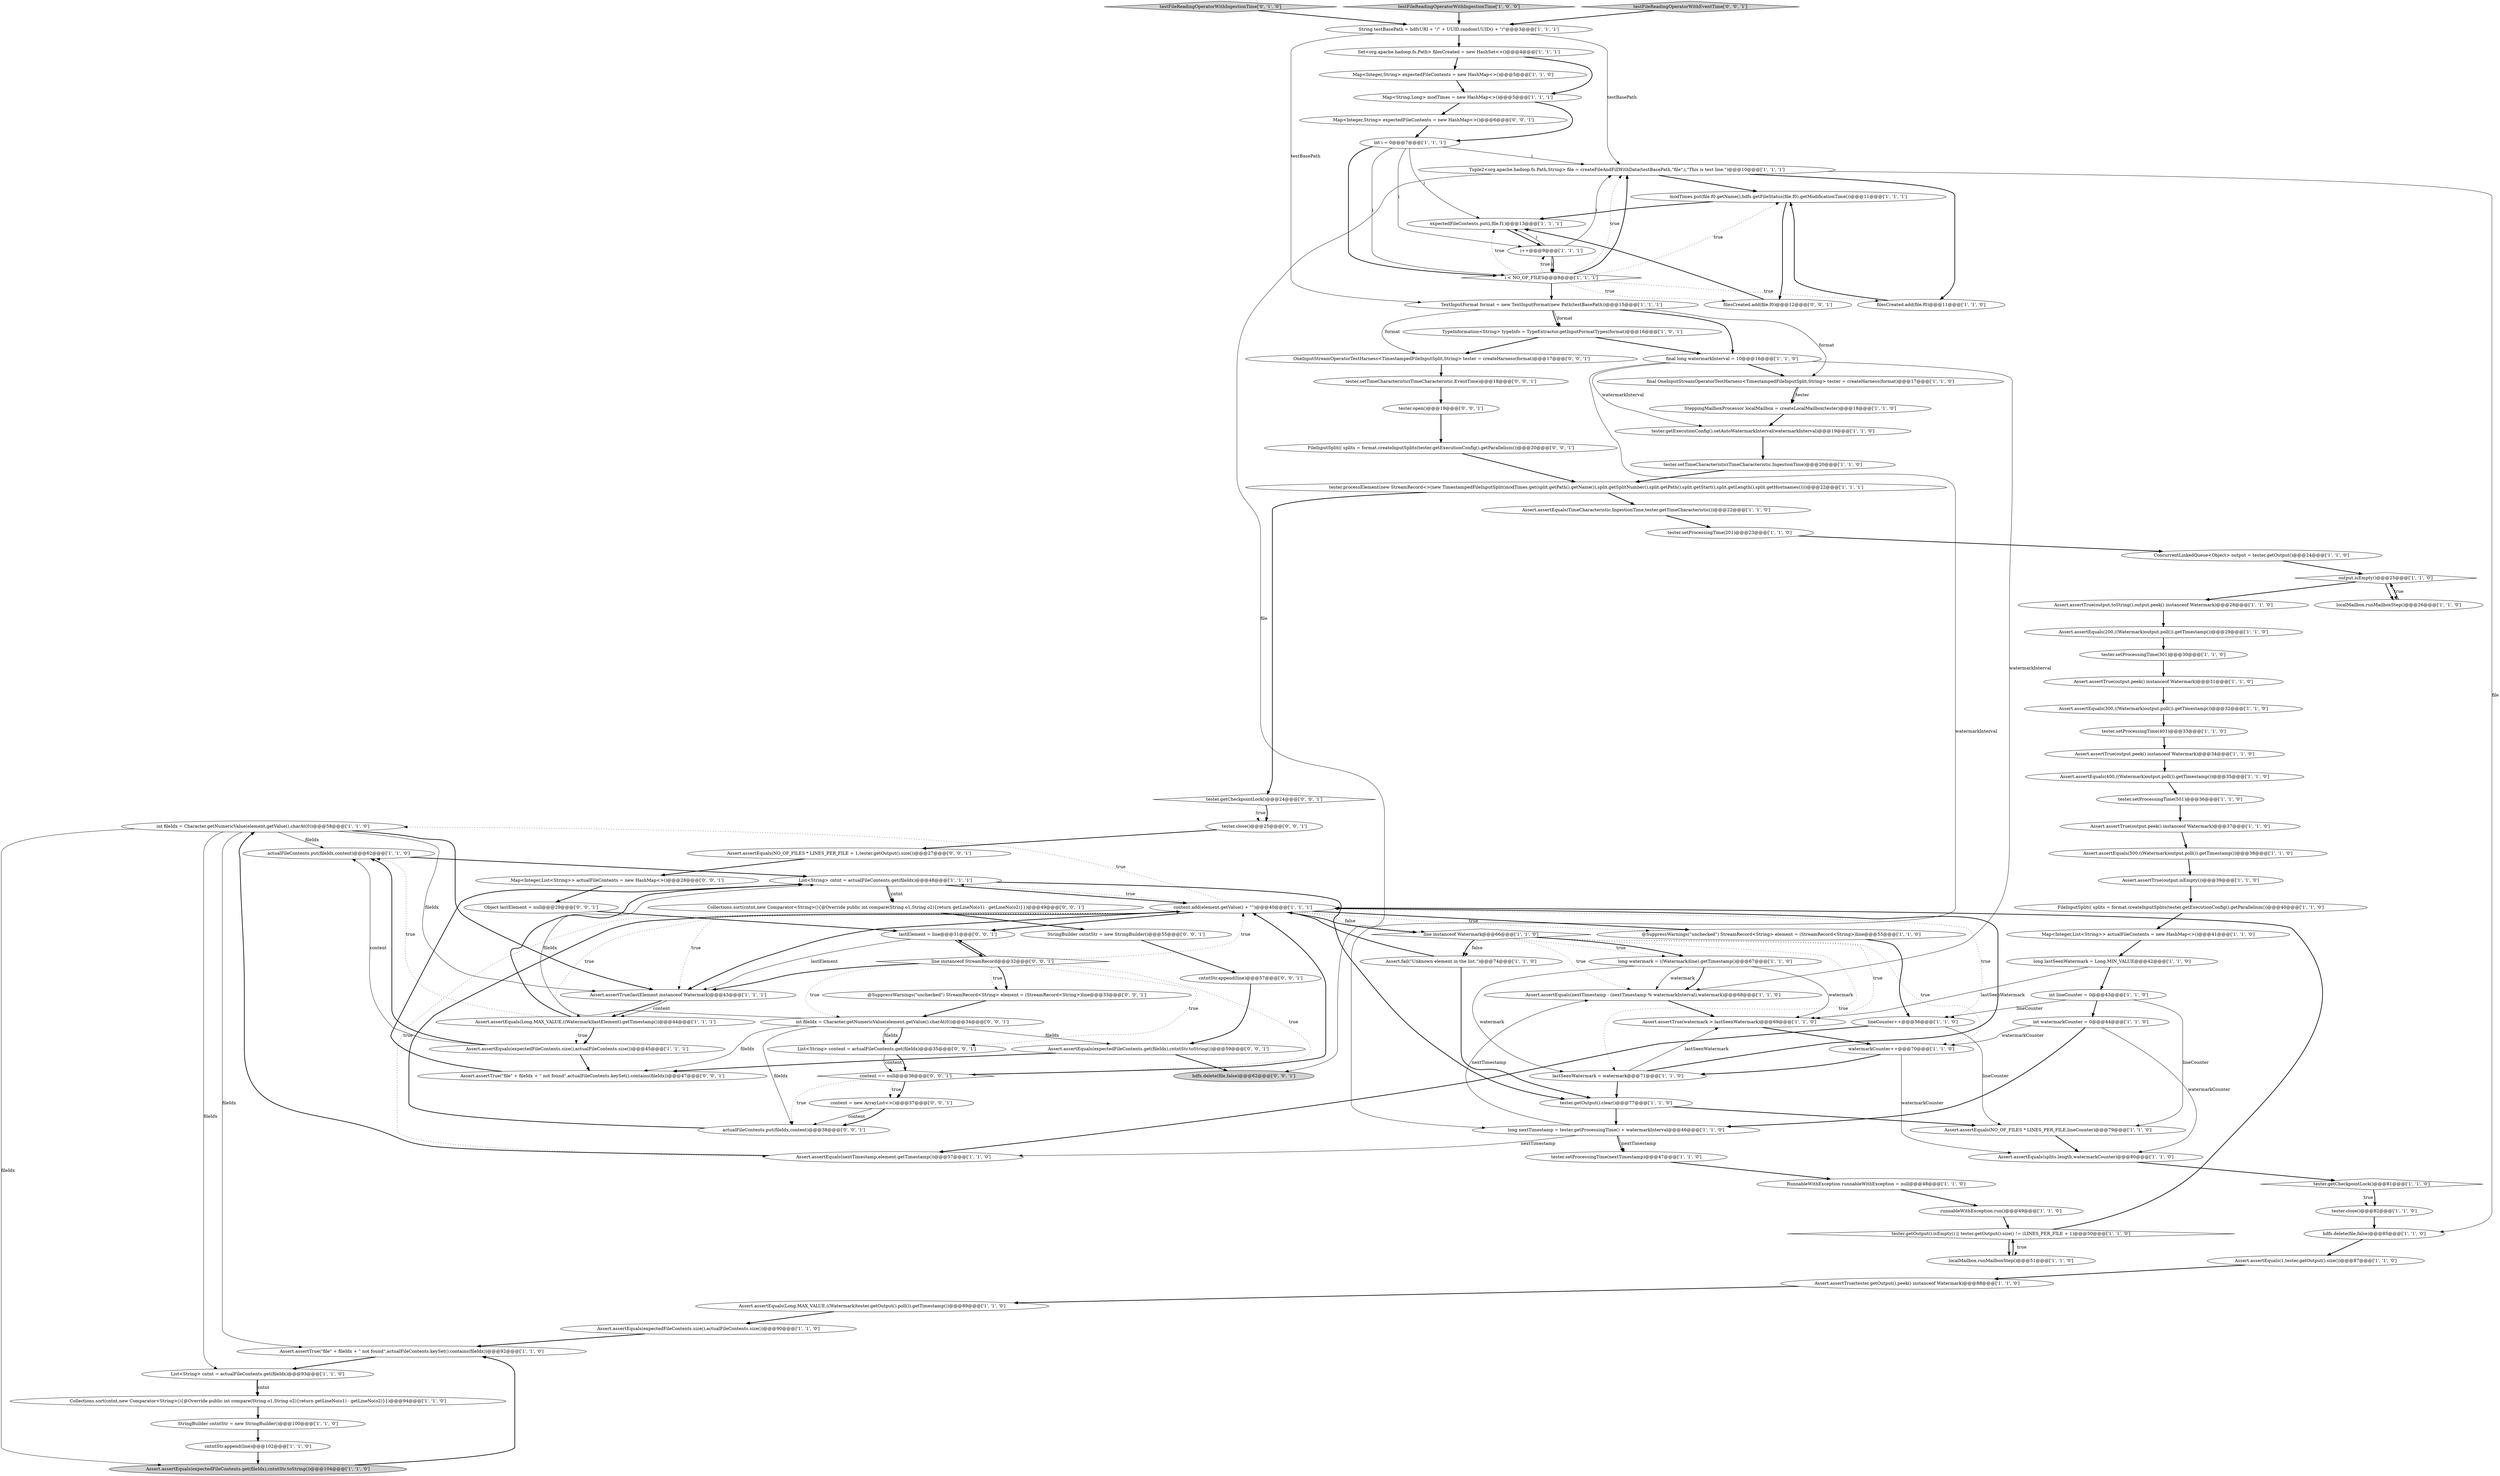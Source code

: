 digraph {
55 [style = filled, label = "tester.close()@@@82@@@['1', '1', '0']", fillcolor = white, shape = ellipse image = "AAA0AAABBB1BBB"];
81 [style = filled, label = "testFileReadingOperatorWithIngestionTime['0', '1', '0']", fillcolor = lightgray, shape = diamond image = "AAA0AAABBB2BBB"];
37 [style = filled, label = "Assert.assertEquals(expectedFileContents.size(),actualFileContents.size())@@@90@@@['1', '1', '0']", fillcolor = white, shape = ellipse image = "AAA0AAABBB1BBB"];
22 [style = filled, label = "long lastSeenWatermark = Long.MIN_VALUE@@@42@@@['1', '1', '0']", fillcolor = white, shape = ellipse image = "AAA0AAABBB1BBB"];
46 [style = filled, label = "localMailbox.runMailboxStep()@@@26@@@['1', '1', '0']", fillcolor = white, shape = ellipse image = "AAA0AAABBB1BBB"];
78 [style = filled, label = "Assert.assertEquals(500,((Watermark)output.poll()).getTimestamp())@@@38@@@['1', '1', '0']", fillcolor = white, shape = ellipse image = "AAA0AAABBB1BBB"];
10 [style = filled, label = "FileInputSplit(( splits = format.createInputSplits(tester.getExecutionConfig().getParallelism())@@@40@@@['1', '1', '0']", fillcolor = white, shape = ellipse image = "AAA0AAABBB1BBB"];
30 [style = filled, label = "Assert.assertEquals(splits.length,watermarkCounter)@@@80@@@['1', '1', '0']", fillcolor = white, shape = ellipse image = "AAA0AAABBB1BBB"];
29 [style = filled, label = "final long watermarkInterval = 10@@@16@@@['1', '1', '0']", fillcolor = white, shape = ellipse image = "AAA0AAABBB1BBB"];
61 [style = filled, label = "Assert.assertEquals(nextTimestamp,element.getTimestamp())@@@57@@@['1', '1', '0']", fillcolor = white, shape = ellipse image = "AAA0AAABBB1BBB"];
74 [style = filled, label = "runnableWithException.run()@@@49@@@['1', '1', '0']", fillcolor = white, shape = ellipse image = "AAA0AAABBB1BBB"];
16 [style = filled, label = "Assert.assertEquals(Long.MAX_VALUE,((Watermark)tester.getOutput().poll()).getTimestamp())@@@89@@@['1', '1', '0']", fillcolor = white, shape = ellipse image = "AAA0AAABBB1BBB"];
86 [style = filled, label = "hdfs.delete(file,false)@@@62@@@['0', '0', '1']", fillcolor = lightgray, shape = ellipse image = "AAA0AAABBB3BBB"];
62 [style = filled, label = "line instanceof Watermark@@@66@@@['1', '1', '0']", fillcolor = white, shape = diamond image = "AAA0AAABBB1BBB"];
19 [style = filled, label = "Assert.assertTrue(tester.getOutput().peek() instanceof Watermark)@@@88@@@['1', '1', '0']", fillcolor = white, shape = ellipse image = "AAA0AAABBB1BBB"];
96 [style = filled, label = "OneInputStreamOperatorTestHarness<TimestampedFileInputSplit,String> tester = createHarness(format)@@@17@@@['0', '0', '1']", fillcolor = white, shape = ellipse image = "AAA0AAABBB3BBB"];
101 [style = filled, label = "@SuppressWarnings(\"unchecked\") StreamRecord<String> element = (StreamRecord<String>)line@@@33@@@['0', '0', '1']", fillcolor = white, shape = ellipse image = "AAA0AAABBB3BBB"];
45 [style = filled, label = "tester.setProcessingTime(201)@@@23@@@['1', '1', '0']", fillcolor = white, shape = ellipse image = "AAA0AAABBB1BBB"];
13 [style = filled, label = "content.add(element.getValue() + \"\")@@@40@@@['1', '1', '1']", fillcolor = white, shape = ellipse image = "AAA0AAABBB1BBB"];
4 [style = filled, label = "output.isEmpty()@@@25@@@['1', '1', '0']", fillcolor = white, shape = diamond image = "AAA0AAABBB1BBB"];
26 [style = filled, label = "Assert.assertEquals(TimeCharacteristic.IngestionTime,tester.getTimeCharacteristic())@@@22@@@['1', '1', '0']", fillcolor = white, shape = ellipse image = "AAA0AAABBB1BBB"];
68 [style = filled, label = "localMailbox.runMailboxStep()@@@51@@@['1', '1', '0']", fillcolor = white, shape = ellipse image = "AAA0AAABBB1BBB"];
94 [style = filled, label = "int fileIdx = Character.getNumericValue(element.getValue().charAt(0))@@@34@@@['0', '0', '1']", fillcolor = white, shape = ellipse image = "AAA0AAABBB3BBB"];
80 [style = filled, label = "Assert.assertTrue(output.peek() instanceof Watermark)@@@37@@@['1', '1', '0']", fillcolor = white, shape = ellipse image = "AAA0AAABBB1BBB"];
50 [style = filled, label = "tester.getCheckpointLock()@@@81@@@['1', '1', '0']", fillcolor = white, shape = diamond image = "AAA0AAABBB1BBB"];
65 [style = filled, label = "Assert.assertEquals(400,((Watermark)output.poll()).getTimestamp())@@@35@@@['1', '1', '0']", fillcolor = white, shape = ellipse image = "AAA0AAABBB1BBB"];
36 [style = filled, label = "hdfs.delete(file,false)@@@85@@@['1', '1', '0']", fillcolor = white, shape = ellipse image = "AAA0AAABBB1BBB"];
8 [style = filled, label = "tester.setProcessingTime(401)@@@33@@@['1', '1', '0']", fillcolor = white, shape = ellipse image = "AAA0AAABBB1BBB"];
63 [style = filled, label = "String testBasePath = hdfsURI + \"/\" + UUID.randomUUID() + \"/\"@@@3@@@['1', '1', '1']", fillcolor = white, shape = ellipse image = "AAA0AAABBB1BBB"];
33 [style = filled, label = "Map<String,Long> modTimes = new HashMap<>()@@@5@@@['1', '1', '1']", fillcolor = white, shape = ellipse image = "AAA0AAABBB1BBB"];
2 [style = filled, label = "Assert.assertTrue(output.isEmpty())@@@39@@@['1', '1', '0']", fillcolor = white, shape = ellipse image = "AAA0AAABBB1BBB"];
66 [style = filled, label = "Set<org.apache.hadoop.fs.Path> filesCreated = new HashSet<>()@@@4@@@['1', '1', '1']", fillcolor = white, shape = ellipse image = "AAA0AAABBB1BBB"];
70 [style = filled, label = "Assert.assertTrue(output.toString(),output.peek() instanceof Watermark)@@@28@@@['1', '1', '0']", fillcolor = white, shape = ellipse image = "AAA0AAABBB1BBB"];
51 [style = filled, label = "Assert.assertEquals(expectedFileContents.size(),actualFileContents.size())@@@45@@@['1', '1', '1']", fillcolor = white, shape = ellipse image = "AAA0AAABBB1BBB"];
71 [style = filled, label = "List<String> cntnt = actualFileContents.get(fileIdx)@@@48@@@['1', '1', '1']", fillcolor = white, shape = ellipse image = "AAA0AAABBB1BBB"];
100 [style = filled, label = "Collections.sort(cntnt,new Comparator<String>(){@Override public int compare(String o1,String o2){return getLineNo(o1) - getLineNo(o2)}})@@@49@@@['0', '0', '1']", fillcolor = white, shape = ellipse image = "AAA0AAABBB3BBB"];
54 [style = filled, label = "Map<Integer,List<String>> actualFileContents = new HashMap<>()@@@41@@@['1', '1', '0']", fillcolor = white, shape = ellipse image = "AAA0AAABBB1BBB"];
39 [style = filled, label = "Assert.assertEquals(Long.MAX_VALUE,((Watermark)lastElement).getTimestamp())@@@44@@@['1', '1', '1']", fillcolor = white, shape = ellipse image = "AAA0AAABBB1BBB"];
7 [style = filled, label = "modTimes.put(file.f0.getName(),hdfs.getFileStatus(file.f0).getModificationTime())@@@11@@@['1', '1', '1']", fillcolor = white, shape = ellipse image = "AAA0AAABBB1BBB"];
93 [style = filled, label = "List<String> content = actualFileContents.get(fileIdx)@@@35@@@['0', '0', '1']", fillcolor = white, shape = ellipse image = "AAA0AAABBB3BBB"];
67 [style = filled, label = "expectedFileContents.put(i,file.f1)@@@13@@@['1', '1', '1']", fillcolor = white, shape = ellipse image = "AAA0AAABBB1BBB"];
49 [style = filled, label = "testFileReadingOperatorWithIngestionTime['1', '0', '0']", fillcolor = lightgray, shape = diamond image = "AAA0AAABBB1BBB"];
20 [style = filled, label = "long watermark = ((Watermark)line).getTimestamp()@@@67@@@['1', '1', '0']", fillcolor = white, shape = ellipse image = "AAA0AAABBB1BBB"];
0 [style = filled, label = "Assert.assertEquals(NO_OF_FILES * LINES_PER_FILE,lineCounter)@@@79@@@['1', '1', '0']", fillcolor = white, shape = ellipse image = "AAA0AAABBB1BBB"];
79 [style = filled, label = "i++@@@9@@@['1', '1', '1']", fillcolor = white, shape = ellipse image = "AAA0AAABBB1BBB"];
59 [style = filled, label = "actualFileContents.put(fileIdx,content)@@@62@@@['1', '1', '0']", fillcolor = white, shape = ellipse image = "AAA0AAABBB1BBB"];
43 [style = filled, label = "Map<Integer,String> expectedFileContents = new HashMap<>()@@@5@@@['1', '1', '0']", fillcolor = white, shape = ellipse image = "AAA0AAABBB1BBB"];
57 [style = filled, label = "SteppingMailboxProcessor localMailbox = createLocalMailbox(tester)@@@18@@@['1', '1', '0']", fillcolor = white, shape = ellipse image = "AAA0AAABBB1BBB"];
32 [style = filled, label = "tester.setProcessingTime(501)@@@36@@@['1', '1', '0']", fillcolor = white, shape = ellipse image = "AAA0AAABBB1BBB"];
5 [style = filled, label = "int i = 0@@@7@@@['1', '1', '1']", fillcolor = white, shape = ellipse image = "AAA0AAABBB1BBB"];
1 [style = filled, label = "TextInputFormat format = new TextInputFormat(new Path(testBasePath))@@@15@@@['1', '1', '1']", fillcolor = white, shape = ellipse image = "AAA0AAABBB1BBB"];
106 [style = filled, label = "filesCreated.add(file.f0)@@@12@@@['0', '0', '1']", fillcolor = white, shape = ellipse image = "AAA0AAABBB3BBB"];
17 [style = filled, label = "long nextTimestamp = tester.getProcessingTime() + watermarkInterval@@@46@@@['1', '1', '0']", fillcolor = white, shape = ellipse image = "AAA0AAABBB1BBB"];
9 [style = filled, label = "int fileIdx = Character.getNumericValue(element.getValue().charAt(0))@@@58@@@['1', '1', '0']", fillcolor = white, shape = ellipse image = "AAA0AAABBB1BBB"];
52 [style = filled, label = "tester.getOutput().isEmpty() || tester.getOutput().size() != (LINES_PER_FILE + 1)@@@50@@@['1', '1', '0']", fillcolor = white, shape = diamond image = "AAA0AAABBB1BBB"];
99 [style = filled, label = "Map<Integer,String> expectedFileContents = new HashMap<>()@@@6@@@['0', '0', '1']", fillcolor = white, shape = ellipse image = "AAA0AAABBB3BBB"];
73 [style = filled, label = "Assert.assertTrue(output.peek() instanceof Watermark)@@@31@@@['1', '1', '0']", fillcolor = white, shape = ellipse image = "AAA0AAABBB1BBB"];
104 [style = filled, label = "StringBuilder cntntStr = new StringBuilder()@@@55@@@['0', '0', '1']", fillcolor = white, shape = ellipse image = "AAA0AAABBB3BBB"];
64 [style = filled, label = "Assert.fail(\"Unknown element in the list.\")@@@74@@@['1', '1', '0']", fillcolor = white, shape = ellipse image = "AAA0AAABBB1BBB"];
40 [style = filled, label = "List<String> cntnt = actualFileContents.get(fileIdx)@@@93@@@['1', '1', '0']", fillcolor = white, shape = ellipse image = "AAA0AAABBB1BBB"];
3 [style = filled, label = "tester.getExecutionConfig().setAutoWatermarkInterval(watermarkInterval)@@@19@@@['1', '1', '0']", fillcolor = white, shape = ellipse image = "AAA0AAABBB1BBB"];
21 [style = filled, label = "TypeInformation<String> typeInfo = TypeExtractor.getInputFormatTypes(format)@@@16@@@['1', '0', '1']", fillcolor = white, shape = ellipse image = "AAA0AAABBB1BBB"];
58 [style = filled, label = "int watermarkCounter = 0@@@44@@@['1', '1', '0']", fillcolor = white, shape = ellipse image = "AAA0AAABBB1BBB"];
23 [style = filled, label = "Tuple2<org.apache.hadoop.fs.Path,String> file = createFileAndFillWithData(testBasePath,\"file\",i,\"This is test line.\")@@@10@@@['1', '1', '1']", fillcolor = white, shape = ellipse image = "AAA0AAABBB1BBB"];
77 [style = filled, label = "tester.setTimeCharacteristic(TimeCharacteristic.IngestionTime)@@@20@@@['1', '1', '0']", fillcolor = white, shape = ellipse image = "AAA0AAABBB1BBB"];
24 [style = filled, label = "tester.setProcessingTime(nextTimestamp)@@@47@@@['1', '1', '0']", fillcolor = white, shape = ellipse image = "AAA0AAABBB1BBB"];
89 [style = filled, label = "cntntStr.append(line)@@@57@@@['0', '0', '1']", fillcolor = white, shape = ellipse image = "AAA0AAABBB3BBB"];
72 [style = filled, label = "Assert.assertEquals(200,((Watermark)output.poll()).getTimestamp())@@@29@@@['1', '1', '0']", fillcolor = white, shape = ellipse image = "AAA0AAABBB1BBB"];
97 [style = filled, label = "actualFileContents.put(fileIdx,content)@@@38@@@['0', '0', '1']", fillcolor = white, shape = ellipse image = "AAA0AAABBB3BBB"];
75 [style = filled, label = "Assert.assertEquals(300,((Watermark)output.poll()).getTimestamp())@@@32@@@['1', '1', '0']", fillcolor = white, shape = ellipse image = "AAA0AAABBB1BBB"];
31 [style = filled, label = "Assert.assertEquals(nextTimestamp - (nextTimestamp % watermarkInterval),watermark)@@@68@@@['1', '1', '0']", fillcolor = white, shape = ellipse image = "AAA0AAABBB1BBB"];
84 [style = filled, label = "tester.setTimeCharacteristic(TimeCharacteristic.EventTime)@@@18@@@['0', '0', '1']", fillcolor = white, shape = ellipse image = "AAA0AAABBB3BBB"];
105 [style = filled, label = "Map<Integer,List<String>> actualFileContents = new HashMap<>()@@@28@@@['0', '0', '1']", fillcolor = white, shape = ellipse image = "AAA0AAABBB3BBB"];
15 [style = filled, label = "watermarkCounter++@@@70@@@['1', '1', '0']", fillcolor = white, shape = ellipse image = "AAA0AAABBB1BBB"];
34 [style = filled, label = "Assert.assertTrue(output.peek() instanceof Watermark)@@@34@@@['1', '1', '0']", fillcolor = white, shape = ellipse image = "AAA0AAABBB1BBB"];
98 [style = filled, label = "Assert.assertTrue(\"file\" + fileIdx + \" not found\",actualFileContents.keySet().contains(fileIdx))@@@47@@@['0', '0', '1']", fillcolor = white, shape = ellipse image = "AAA0AAABBB3BBB"];
76 [style = filled, label = "int lineCounter = 0@@@43@@@['1', '1', '0']", fillcolor = white, shape = ellipse image = "AAA0AAABBB1BBB"];
14 [style = filled, label = "Assert.assertEquals(expectedFileContents.get(fileIdx),cntntStr.toString())@@@104@@@['1', '1', '0']", fillcolor = lightgray, shape = ellipse image = "AAA0AAABBB1BBB"];
83 [style = filled, label = "tester.close()@@@25@@@['0', '0', '1']", fillcolor = white, shape = ellipse image = "AAA0AAABBB3BBB"];
90 [style = filled, label = "FileInputSplit(( splits = format.createInputSplits(tester.getExecutionConfig().getParallelism())@@@20@@@['0', '0', '1']", fillcolor = white, shape = ellipse image = "AAA0AAABBB3BBB"];
103 [style = filled, label = "lastElement = line@@@31@@@['0', '0', '1']", fillcolor = white, shape = ellipse image = "AAA0AAABBB3BBB"];
48 [style = filled, label = "final OneInputStreamOperatorTestHarness<TimestampedFileInputSplit,String> tester = createHarness(format)@@@17@@@['1', '1', '0']", fillcolor = white, shape = ellipse image = "AAA0AAABBB1BBB"];
82 [style = filled, label = "Object lastElement = null@@@29@@@['0', '0', '1']", fillcolor = white, shape = ellipse image = "AAA0AAABBB3BBB"];
102 [style = filled, label = "Assert.assertEquals(NO_OF_FILES * LINES_PER_FILE + 1,tester.getOutput().size())@@@27@@@['0', '0', '1']", fillcolor = white, shape = ellipse image = "AAA0AAABBB3BBB"];
69 [style = filled, label = "Assert.assertTrue(watermark > lastSeenWatermark)@@@69@@@['1', '1', '0']", fillcolor = white, shape = ellipse image = "AAA0AAABBB1BBB"];
42 [style = filled, label = "tester.setProcessingTime(301)@@@30@@@['1', '1', '0']", fillcolor = white, shape = ellipse image = "AAA0AAABBB1BBB"];
47 [style = filled, label = "Assert.assertTrue(lastElement instanceof Watermark)@@@43@@@['1', '1', '1']", fillcolor = white, shape = ellipse image = "AAA0AAABBB1BBB"];
87 [style = filled, label = "line instanceof StreamRecord@@@32@@@['0', '0', '1']", fillcolor = white, shape = diamond image = "AAA0AAABBB3BBB"];
85 [style = filled, label = "tester.open()@@@19@@@['0', '0', '1']", fillcolor = white, shape = ellipse image = "AAA0AAABBB3BBB"];
12 [style = filled, label = "Collections.sort(cntnt,new Comparator<String>(){@Override public int compare(String o1,String o2){return getLineNo(o1) - getLineNo(o2)}})@@@94@@@['1', '1', '0']", fillcolor = white, shape = ellipse image = "AAA0AAABBB1BBB"];
28 [style = filled, label = "@SuppressWarnings(\"unchecked\") StreamRecord<String> element = (StreamRecord<String>)line@@@55@@@['1', '1', '0']", fillcolor = white, shape = ellipse image = "AAA0AAABBB1BBB"];
95 [style = filled, label = "content == null@@@36@@@['0', '0', '1']", fillcolor = white, shape = diamond image = "AAA0AAABBB3BBB"];
88 [style = filled, label = "content = new ArrayList<>()@@@37@@@['0', '0', '1']", fillcolor = white, shape = ellipse image = "AAA0AAABBB3BBB"];
6 [style = filled, label = "ConcurrentLinkedQueue<Object> output = tester.getOutput()@@@24@@@['1', '1', '0']", fillcolor = white, shape = ellipse image = "AAA0AAABBB1BBB"];
53 [style = filled, label = "lastSeenWatermark = watermark@@@71@@@['1', '1', '0']", fillcolor = white, shape = ellipse image = "AAA0AAABBB1BBB"];
56 [style = filled, label = "Assert.assertTrue(\"file\" + fileIdx + \" not found\",actualFileContents.keySet().contains(fileIdx))@@@92@@@['1', '1', '0']", fillcolor = white, shape = ellipse image = "AAA0AAABBB1BBB"];
38 [style = filled, label = "RunnableWithException runnableWithException = null@@@48@@@['1', '1', '0']", fillcolor = white, shape = ellipse image = "AAA0AAABBB1BBB"];
44 [style = filled, label = "Assert.assertEquals(1,tester.getOutput().size())@@@87@@@['1', '1', '0']", fillcolor = white, shape = ellipse image = "AAA0AAABBB1BBB"];
92 [style = filled, label = "testFileReadingOperatorWithEventTime['0', '0', '1']", fillcolor = lightgray, shape = diamond image = "AAA0AAABBB3BBB"];
27 [style = filled, label = "lineCounter++@@@56@@@['1', '1', '0']", fillcolor = white, shape = ellipse image = "AAA0AAABBB1BBB"];
35 [style = filled, label = "i < NO_OF_FILES@@@8@@@['1', '1', '1']", fillcolor = white, shape = diamond image = "AAA0AAABBB1BBB"];
11 [style = filled, label = "filesCreated.add(file.f0)@@@11@@@['1', '1', '0']", fillcolor = white, shape = ellipse image = "AAA0AAABBB1BBB"];
41 [style = filled, label = "cntntStr.append(line)@@@102@@@['1', '1', '0']", fillcolor = white, shape = ellipse image = "AAA0AAABBB1BBB"];
107 [style = filled, label = "tester.getCheckpointLock()@@@24@@@['0', '0', '1']", fillcolor = white, shape = diamond image = "AAA0AAABBB3BBB"];
18 [style = filled, label = "tester.processElement(new StreamRecord<>(new TimestampedFileInputSplit(modTimes.get(split.getPath().getName()),split.getSplitNumber(),split.getPath(),split.getStart(),split.getLength(),split.getHostnames())))@@@22@@@['1', '1', '1']", fillcolor = white, shape = ellipse image = "AAA0AAABBB1BBB"];
25 [style = filled, label = "StringBuilder cntntStr = new StringBuilder()@@@100@@@['1', '1', '0']", fillcolor = white, shape = ellipse image = "AAA0AAABBB1BBB"];
60 [style = filled, label = "tester.getOutput().clear()@@@77@@@['1', '1', '0']", fillcolor = white, shape = ellipse image = "AAA0AAABBB1BBB"];
91 [style = filled, label = "Assert.assertEquals(expectedFileContents.get(fileIdx),cntntStr.toString())@@@59@@@['0', '0', '1']", fillcolor = white, shape = ellipse image = "AAA0AAABBB3BBB"];
79->35 [style = solid, label="i"];
35->79 [style = dotted, label="true"];
107->83 [style = bold, label=""];
12->25 [style = bold, label=""];
65->32 [style = bold, label=""];
48->57 [style = solid, label="tester"];
73->75 [style = bold, label=""];
87->94 [style = dotted, label="true"];
5->67 [style = solid, label="i"];
39->71 [style = bold, label=""];
76->58 [style = bold, label=""];
62->69 [style = dotted, label="true"];
1->48 [style = solid, label="format"];
82->103 [style = bold, label=""];
100->104 [style = bold, label=""];
52->68 [style = dotted, label="true"];
5->35 [style = solid, label="i"];
13->62 [style = bold, label=""];
35->106 [style = dotted, label="true"];
79->23 [style = solid, label="i"];
2->10 [style = bold, label=""];
29->31 [style = solid, label="watermarkInterval"];
17->61 [style = solid, label="nextTimestamp"];
62->64 [style = dotted, label="false"];
67->79 [style = bold, label=""];
4->70 [style = bold, label=""];
38->74 [style = bold, label=""];
64->60 [style = bold, label=""];
97->13 [style = bold, label=""];
51->59 [style = bold, label=""];
68->52 [style = bold, label=""];
20->69 [style = solid, label="watermark"];
53->13 [style = bold, label=""];
102->105 [style = bold, label=""];
103->87 [style = bold, label=""];
40->12 [style = solid, label="cntnt"];
33->99 [style = bold, label=""];
39->51 [style = bold, label=""];
104->89 [style = bold, label=""];
62->53 [style = dotted, label="true"];
89->91 [style = bold, label=""];
53->60 [style = bold, label=""];
95->97 [style = dotted, label="true"];
98->71 [style = bold, label=""];
25->41 [style = bold, label=""];
15->53 [style = bold, label=""];
58->17 [style = bold, label=""];
87->103 [style = bold, label=""];
20->31 [style = solid, label="watermark"];
87->13 [style = dotted, label="true"];
1->21 [style = solid, label="format"];
14->56 [style = bold, label=""];
35->23 [style = dotted, label="true"];
93->95 [style = solid, label="content"];
7->67 [style = bold, label=""];
88->97 [style = solid, label="content"];
76->0 [style = solid, label="lineCounter"];
7->106 [style = bold, label=""];
39->51 [style = dotted, label="true"];
58->15 [style = solid, label="watermarkCounter"];
87->47 [style = bold, label=""];
85->90 [style = bold, label=""];
79->35 [style = bold, label=""];
78->2 [style = bold, label=""];
20->31 [style = bold, label=""];
9->59 [style = solid, label="fileIdx"];
37->56 [style = bold, label=""];
47->39 [style = bold, label=""];
1->29 [style = bold, label=""];
52->68 [style = bold, label=""];
29->17 [style = solid, label="watermarkInterval"];
13->28 [style = bold, label=""];
71->60 [style = bold, label=""];
50->55 [style = bold, label=""];
64->13 [style = bold, label=""];
3->77 [style = bold, label=""];
35->1 [style = bold, label=""];
56->40 [style = bold, label=""];
28->27 [style = bold, label=""];
63->66 [style = bold, label=""];
44->19 [style = bold, label=""];
83->102 [style = bold, label=""];
29->48 [style = bold, label=""];
45->6 [style = bold, label=""];
35->67 [style = dotted, label="true"];
103->47 [style = solid, label="lastElement"];
71->100 [style = bold, label=""];
17->24 [style = bold, label=""];
95->88 [style = dotted, label="true"];
48->57 [style = bold, label=""];
94->98 [style = solid, label="fileIdx"];
50->55 [style = dotted, label="true"];
13->61 [style = dotted, label="true"];
9->56 [style = solid, label="fileIdx"];
26->45 [style = bold, label=""];
35->23 [style = bold, label=""];
4->46 [style = dotted, label="true"];
13->27 [style = dotted, label="true"];
91->86 [style = bold, label=""];
87->101 [style = dotted, label="true"];
43->33 [style = bold, label=""];
41->14 [style = bold, label=""];
59->71 [style = bold, label=""];
30->50 [style = bold, label=""];
105->82 [style = bold, label=""];
95->88 [style = bold, label=""];
77->18 [style = bold, label=""];
75->8 [style = bold, label=""];
46->4 [style = bold, label=""];
87->101 [style = bold, label=""];
101->94 [style = bold, label=""];
63->1 [style = solid, label="testBasePath"];
17->24 [style = solid, label="nextTimestamp"];
71->100 [style = solid, label="cntnt"];
33->5 [style = bold, label=""];
49->63 [style = bold, label=""];
93->95 [style = bold, label=""];
94->97 [style = solid, label="fileIdx"];
27->61 [style = bold, label=""];
92->63 [style = bold, label=""];
35->11 [style = dotted, label="true"];
47->39 [style = solid, label="content"];
6->4 [style = bold, label=""];
95->13 [style = bold, label=""];
31->69 [style = bold, label=""];
87->95 [style = dotted, label="true"];
16->37 [style = bold, label=""];
10->54 [style = bold, label=""];
13->28 [style = dotted, label="true"];
52->13 [style = bold, label=""];
94->93 [style = bold, label=""];
42->73 [style = bold, label=""];
54->22 [style = bold, label=""];
94->93 [style = solid, label="fileIdx"];
51->98 [style = bold, label=""];
13->9 [style = dotted, label="true"];
5->35 [style = bold, label=""];
18->26 [style = bold, label=""];
60->17 [style = bold, label=""];
91->98 [style = bold, label=""];
15->30 [style = solid, label="watermarkCounter"];
107->83 [style = dotted, label="true"];
81->63 [style = bold, label=""];
24->38 [style = bold, label=""];
19->16 [style = bold, label=""];
13->39 [style = dotted, label="true"];
90->18 [style = bold, label=""];
71->13 [style = bold, label=""];
34->65 [style = bold, label=""];
63->23 [style = solid, label="testBasePath"];
58->30 [style = solid, label="watermarkCounter"];
39->59 [style = dotted, label="true"];
36->44 [style = bold, label=""];
9->47 [style = solid, label="fileIdx"];
13->47 [style = dotted, label="true"];
35->7 [style = dotted, label="true"];
69->15 [style = bold, label=""];
9->47 [style = bold, label=""];
9->40 [style = solid, label="fileIdx"];
62->15 [style = dotted, label="true"];
1->96 [style = solid, label="format"];
13->62 [style = dotted, label="false"];
0->30 [style = bold, label=""];
80->78 [style = bold, label=""];
23->86 [style = solid, label="file"];
4->46 [style = bold, label=""];
88->97 [style = bold, label=""];
70->72 [style = bold, label=""];
84->85 [style = bold, label=""];
9->14 [style = solid, label="fileIdx"];
22->76 [style = bold, label=""];
96->84 [style = bold, label=""];
20->53 [style = solid, label="watermark"];
21->96 [style = bold, label=""];
5->23 [style = solid, label="i"];
40->12 [style = bold, label=""];
13->47 [style = bold, label=""];
62->20 [style = dotted, label="true"];
62->64 [style = bold, label=""];
62->31 [style = dotted, label="true"];
1->21 [style = bold, label=""];
60->0 [style = bold, label=""];
66->43 [style = bold, label=""];
18->107 [style = bold, label=""];
79->67 [style = solid, label="i"];
23->11 [style = bold, label=""];
23->36 [style = solid, label="file"];
17->31 [style = solid, label="nextTimestamp"];
66->33 [style = bold, label=""];
21->29 [style = bold, label=""];
13->103 [style = bold, label=""];
8->34 [style = bold, label=""];
11->7 [style = bold, label=""];
53->69 [style = solid, label="lastSeenWatermark"];
22->69 [style = solid, label="lastSeenWatermark"];
62->20 [style = bold, label=""];
55->36 [style = bold, label=""];
106->67 [style = bold, label=""];
27->0 [style = solid, label="lineCounter"];
94->71 [style = solid, label="fileIdx"];
5->79 [style = solid, label="i"];
94->91 [style = solid, label="fileIdx"];
57->3 [style = bold, label=""];
76->27 [style = solid, label="lineCounter"];
23->7 [style = bold, label=""];
29->3 [style = solid, label="watermarkInterval"];
13->71 [style = dotted, label="true"];
87->93 [style = dotted, label="true"];
32->80 [style = bold, label=""];
51->59 [style = solid, label="content"];
99->5 [style = bold, label=""];
61->9 [style = bold, label=""];
74->52 [style = bold, label=""];
72->42 [style = bold, label=""];
}
